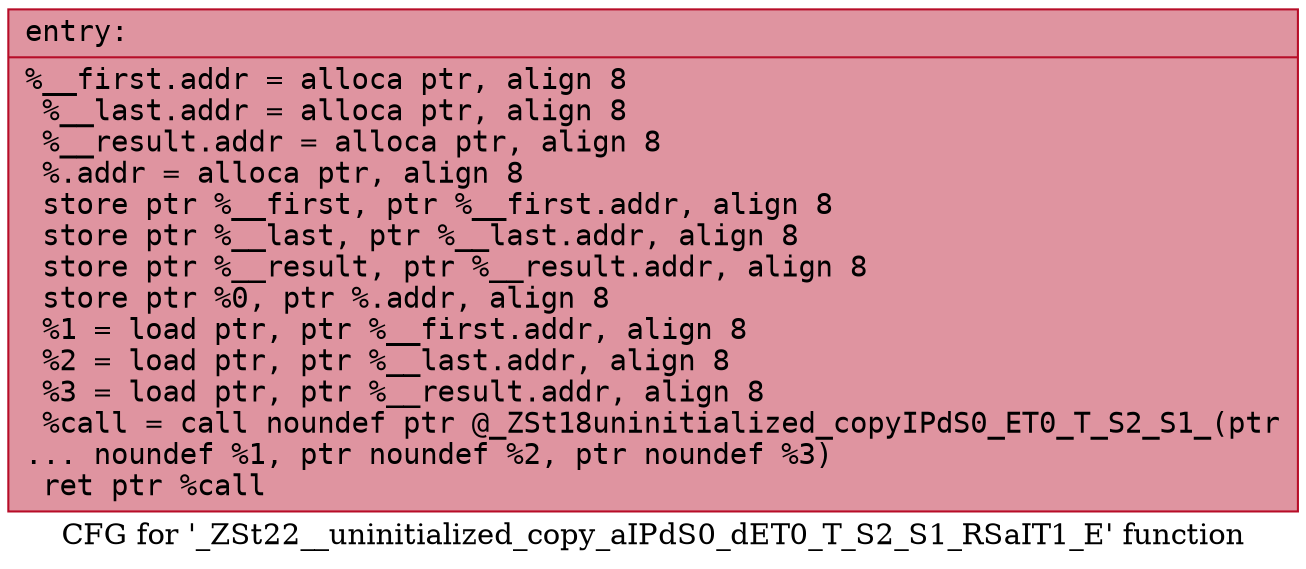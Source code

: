 digraph "CFG for '_ZSt22__uninitialized_copy_aIPdS0_dET0_T_S2_S1_RSaIT1_E' function" {
	label="CFG for '_ZSt22__uninitialized_copy_aIPdS0_dET0_T_S2_S1_RSaIT1_E' function";

	Node0x556bfea3fc80 [shape=record,color="#b70d28ff", style=filled, fillcolor="#b70d2870" fontname="Courier",label="{entry:\l|  %__first.addr = alloca ptr, align 8\l  %__last.addr = alloca ptr, align 8\l  %__result.addr = alloca ptr, align 8\l  %.addr = alloca ptr, align 8\l  store ptr %__first, ptr %__first.addr, align 8\l  store ptr %__last, ptr %__last.addr, align 8\l  store ptr %__result, ptr %__result.addr, align 8\l  store ptr %0, ptr %.addr, align 8\l  %1 = load ptr, ptr %__first.addr, align 8\l  %2 = load ptr, ptr %__last.addr, align 8\l  %3 = load ptr, ptr %__result.addr, align 8\l  %call = call noundef ptr @_ZSt18uninitialized_copyIPdS0_ET0_T_S2_S1_(ptr\l... noundef %1, ptr noundef %2, ptr noundef %3)\l  ret ptr %call\l}"];
}
